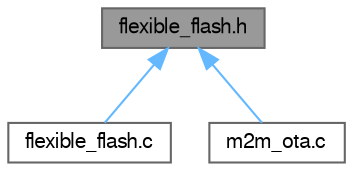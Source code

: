 digraph "flexible_flash.h"
{
 // LATEX_PDF_SIZE
  bgcolor="transparent";
  edge [fontname=FreeSans,fontsize=10,labelfontname=FreeSans,labelfontsize=10];
  node [fontname=FreeSans,fontsize=10,shape=box,height=0.2,width=0.4];
  Node1 [label="flexible_flash.h",height=0.2,width=0.4,color="gray40", fillcolor="grey60", style="filled", fontcolor="black",tooltip="WINC1500 SPI Flash."];
  Node1 -> Node2 [dir="back",color="steelblue1",style="solid"];
  Node2 [label="flexible_flash.c",height=0.2,width=0.4,color="grey40", fillcolor="white", style="filled",URL="$flexible__flash_8c.html",tooltip="WINC1500 SPI Flash."];
  Node1 -> Node3 [dir="back",color="steelblue1",style="solid"];
  Node3 [label="m2m_ota.c",height=0.2,width=0.4,color="grey40", fillcolor="white", style="filled",URL="$m2m__ota_8c.html",tooltip="NMC1500 IoT OTA Interface."];
}
